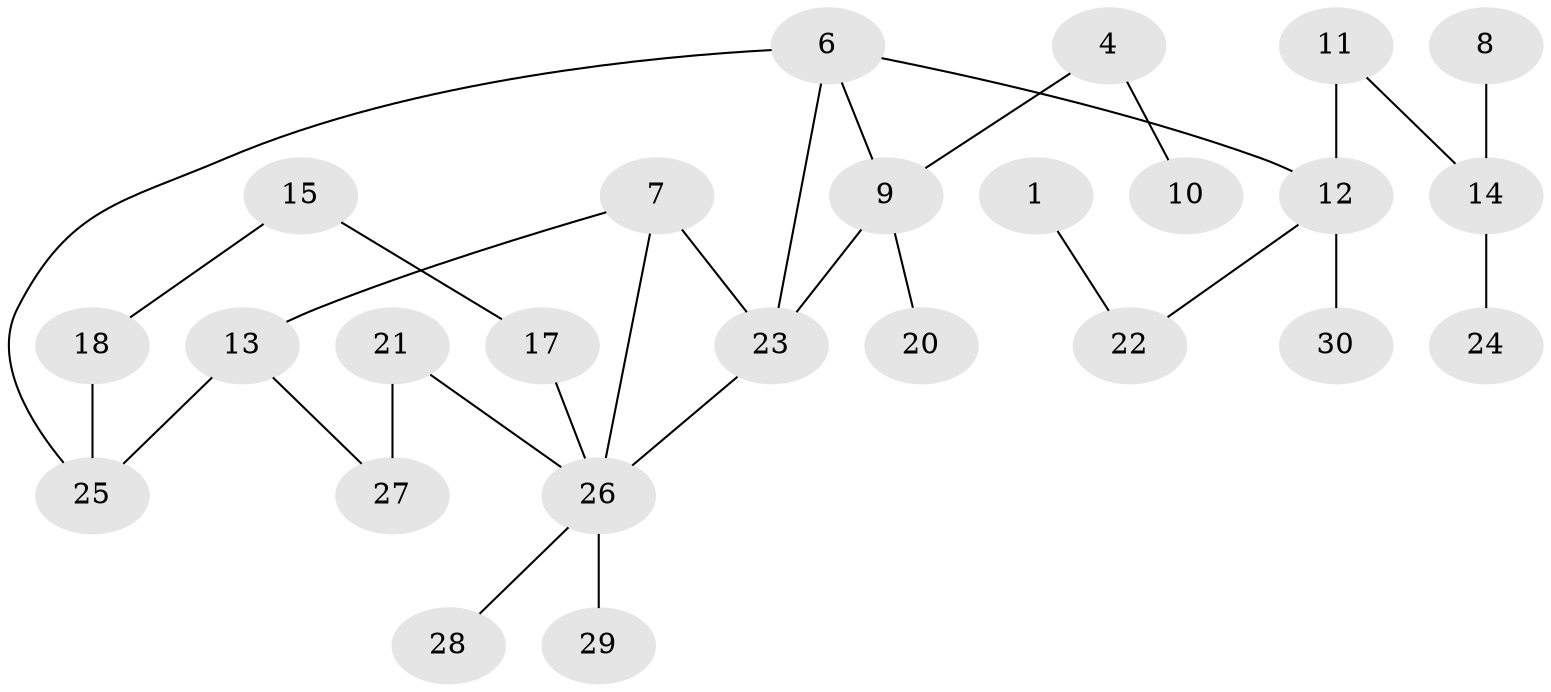 // original degree distribution, {1: 0.22033898305084745, 2: 0.3050847457627119, 0: 0.0847457627118644, 4: 0.11864406779661017, 3: 0.2542372881355932, 6: 0.01694915254237288}
// Generated by graph-tools (version 1.1) at 2025/49/03/09/25 03:49:07]
// undirected, 25 vertices, 29 edges
graph export_dot {
graph [start="1"]
  node [color=gray90,style=filled];
  1;
  4;
  6;
  7;
  8;
  9;
  10;
  11;
  12;
  13;
  14;
  15;
  17;
  18;
  20;
  21;
  22;
  23;
  24;
  25;
  26;
  27;
  28;
  29;
  30;
  1 -- 22 [weight=1.0];
  4 -- 9 [weight=1.0];
  4 -- 10 [weight=1.0];
  6 -- 9 [weight=1.0];
  6 -- 12 [weight=1.0];
  6 -- 23 [weight=1.0];
  6 -- 25 [weight=1.0];
  7 -- 13 [weight=1.0];
  7 -- 23 [weight=2.0];
  7 -- 26 [weight=1.0];
  8 -- 14 [weight=1.0];
  9 -- 20 [weight=1.0];
  9 -- 23 [weight=1.0];
  11 -- 12 [weight=1.0];
  11 -- 14 [weight=1.0];
  12 -- 22 [weight=1.0];
  12 -- 30 [weight=1.0];
  13 -- 25 [weight=1.0];
  13 -- 27 [weight=1.0];
  14 -- 24 [weight=2.0];
  15 -- 17 [weight=1.0];
  15 -- 18 [weight=1.0];
  17 -- 26 [weight=1.0];
  18 -- 25 [weight=1.0];
  21 -- 26 [weight=1.0];
  21 -- 27 [weight=2.0];
  23 -- 26 [weight=1.0];
  26 -- 28 [weight=1.0];
  26 -- 29 [weight=3.0];
}
